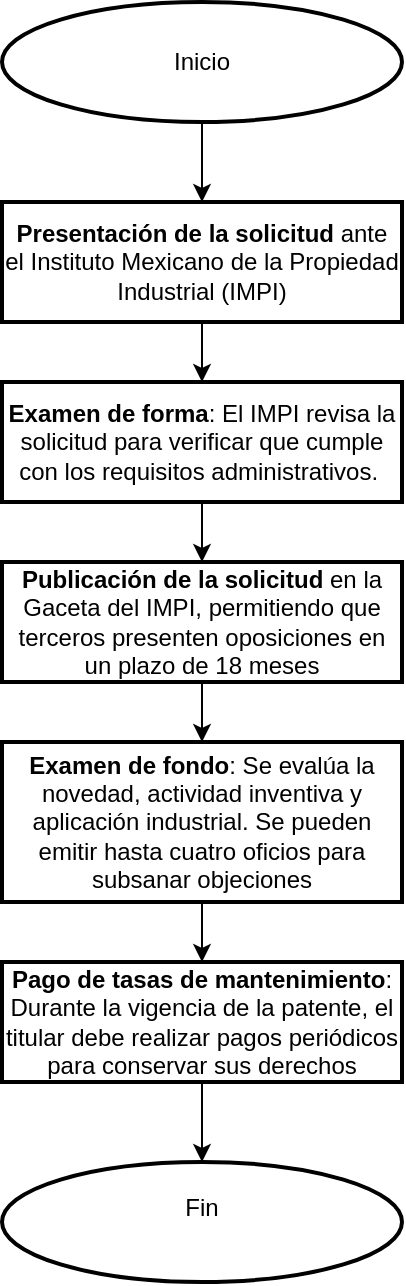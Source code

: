 <mxfile version="26.2.12">
  <diagram name="Página-1" id="lFC9WhPFLKuq6WadtsX4">
    <mxGraphModel dx="1036" dy="570" grid="1" gridSize="10" guides="1" tooltips="1" connect="1" arrows="1" fold="1" page="1" pageScale="1" pageWidth="850" pageHeight="1100" math="0" shadow="0">
      <root>
        <mxCell id="0" />
        <mxCell id="1" parent="0" />
        <mxCell id="aOMUOj4QYu9ska7EOdWt-3" value="" style="edgeStyle=orthogonalEdgeStyle;rounded=0;orthogonalLoop=1;jettySize=auto;html=1;" edge="1" parent="1" source="aOMUOj4QYu9ska7EOdWt-1" target="aOMUOj4QYu9ska7EOdWt-2">
          <mxGeometry relative="1" as="geometry" />
        </mxCell>
        <mxCell id="aOMUOj4QYu9ska7EOdWt-1" value="Inicio" style="strokeWidth=2;html=1;shape=mxgraph.flowchart.start_1;whiteSpace=wrap;" vertex="1" parent="1">
          <mxGeometry x="300" y="20" width="200" height="60" as="geometry" />
        </mxCell>
        <mxCell id="aOMUOj4QYu9ska7EOdWt-5" value="" style="edgeStyle=orthogonalEdgeStyle;rounded=0;orthogonalLoop=1;jettySize=auto;html=1;" edge="1" parent="1" source="aOMUOj4QYu9ska7EOdWt-2" target="aOMUOj4QYu9ska7EOdWt-4">
          <mxGeometry relative="1" as="geometry" />
        </mxCell>
        <mxCell id="aOMUOj4QYu9ska7EOdWt-2" value="&lt;strong&gt;Presentación de la solicitud&lt;/strong&gt; ante el Instituto Mexicano de la Propiedad Industrial (IMPI)" style="rounded=1;whiteSpace=wrap;html=1;absoluteArcSize=1;arcSize=0;strokeWidth=2;" vertex="1" parent="1">
          <mxGeometry x="300" y="120" width="200" height="60" as="geometry" />
        </mxCell>
        <mxCell id="aOMUOj4QYu9ska7EOdWt-7" value="" style="edgeStyle=orthogonalEdgeStyle;rounded=0;orthogonalLoop=1;jettySize=auto;html=1;" edge="1" parent="1" source="aOMUOj4QYu9ska7EOdWt-4" target="aOMUOj4QYu9ska7EOdWt-6">
          <mxGeometry relative="1" as="geometry" />
        </mxCell>
        <mxCell id="aOMUOj4QYu9ska7EOdWt-4" value="&lt;strong&gt;Examen de forma&lt;/strong&gt;: El IMPI revisa la solicitud para verificar que cumple con los requisitos administrativos.&amp;nbsp;" style="rounded=1;whiteSpace=wrap;html=1;absoluteArcSize=1;arcSize=0;strokeWidth=2;" vertex="1" parent="1">
          <mxGeometry x="300" y="210" width="200" height="60" as="geometry" />
        </mxCell>
        <mxCell id="aOMUOj4QYu9ska7EOdWt-9" value="" style="edgeStyle=orthogonalEdgeStyle;rounded=0;orthogonalLoop=1;jettySize=auto;html=1;" edge="1" parent="1" source="aOMUOj4QYu9ska7EOdWt-6" target="aOMUOj4QYu9ska7EOdWt-8">
          <mxGeometry relative="1" as="geometry" />
        </mxCell>
        <mxCell id="aOMUOj4QYu9ska7EOdWt-6" value="&lt;strong&gt;Publicación de la solicitud&lt;/strong&gt; en la Gaceta del IMPI, permitiendo que terceros presenten oposiciones en un plazo de 18 meses" style="rounded=1;whiteSpace=wrap;html=1;absoluteArcSize=1;arcSize=0;strokeWidth=2;" vertex="1" parent="1">
          <mxGeometry x="300" y="300" width="200" height="60" as="geometry" />
        </mxCell>
        <mxCell id="aOMUOj4QYu9ska7EOdWt-11" value="" style="edgeStyle=orthogonalEdgeStyle;rounded=0;orthogonalLoop=1;jettySize=auto;html=1;" edge="1" parent="1" source="aOMUOj4QYu9ska7EOdWt-8" target="aOMUOj4QYu9ska7EOdWt-10">
          <mxGeometry relative="1" as="geometry" />
        </mxCell>
        <mxCell id="aOMUOj4QYu9ska7EOdWt-8" value="&lt;strong&gt;Examen de fondo&lt;/strong&gt;: Se evalúa la novedad, actividad inventiva y aplicación industrial. Se pueden emitir hasta cuatro oficios para subsanar objeciones" style="rounded=1;whiteSpace=wrap;html=1;absoluteArcSize=1;arcSize=0;strokeWidth=2;" vertex="1" parent="1">
          <mxGeometry x="300" y="390" width="200" height="80" as="geometry" />
        </mxCell>
        <mxCell id="aOMUOj4QYu9ska7EOdWt-13" value="" style="edgeStyle=orthogonalEdgeStyle;rounded=0;orthogonalLoop=1;jettySize=auto;html=1;" edge="1" parent="1" source="aOMUOj4QYu9ska7EOdWt-10" target="aOMUOj4QYu9ska7EOdWt-12">
          <mxGeometry relative="1" as="geometry" />
        </mxCell>
        <mxCell id="aOMUOj4QYu9ska7EOdWt-10" value="&lt;strong&gt;Pago de tasas de mantenimiento&lt;/strong&gt;: Durante la vigencia de la patente, el titular debe realizar pagos periódicos para conservar sus derechos" style="rounded=1;whiteSpace=wrap;html=1;absoluteArcSize=1;arcSize=0;strokeWidth=2;" vertex="1" parent="1">
          <mxGeometry x="300" y="500" width="200" height="60" as="geometry" />
        </mxCell>
        <mxCell id="aOMUOj4QYu9ska7EOdWt-12" value="Fin&lt;div&gt;&lt;br&gt;&lt;/div&gt;" style="strokeWidth=2;html=1;shape=mxgraph.flowchart.start_1;whiteSpace=wrap;" vertex="1" parent="1">
          <mxGeometry x="300" y="600" width="200" height="60" as="geometry" />
        </mxCell>
      </root>
    </mxGraphModel>
  </diagram>
</mxfile>
